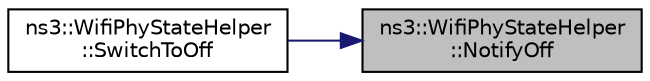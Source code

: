 digraph "ns3::WifiPhyStateHelper::NotifyOff"
{
 // LATEX_PDF_SIZE
  edge [fontname="Helvetica",fontsize="10",labelfontname="Helvetica",labelfontsize="10"];
  node [fontname="Helvetica",fontsize="10",shape=record];
  rankdir="RL";
  Node1 [label="ns3::WifiPhyStateHelper\l::NotifyOff",height=0.2,width=0.4,color="black", fillcolor="grey75", style="filled", fontcolor="black",tooltip="Notify all WifiPhyListener that we are going to switch off."];
  Node1 -> Node2 [dir="back",color="midnightblue",fontsize="10",style="solid",fontname="Helvetica"];
  Node2 [label="ns3::WifiPhyStateHelper\l::SwitchToOff",height=0.2,width=0.4,color="black", fillcolor="white", style="filled",URL="$classns3_1_1_wifi_phy_state_helper.html#acb2511cbb9040e3783bb890f4d3b65d8",tooltip="Switch to off mode."];
}

